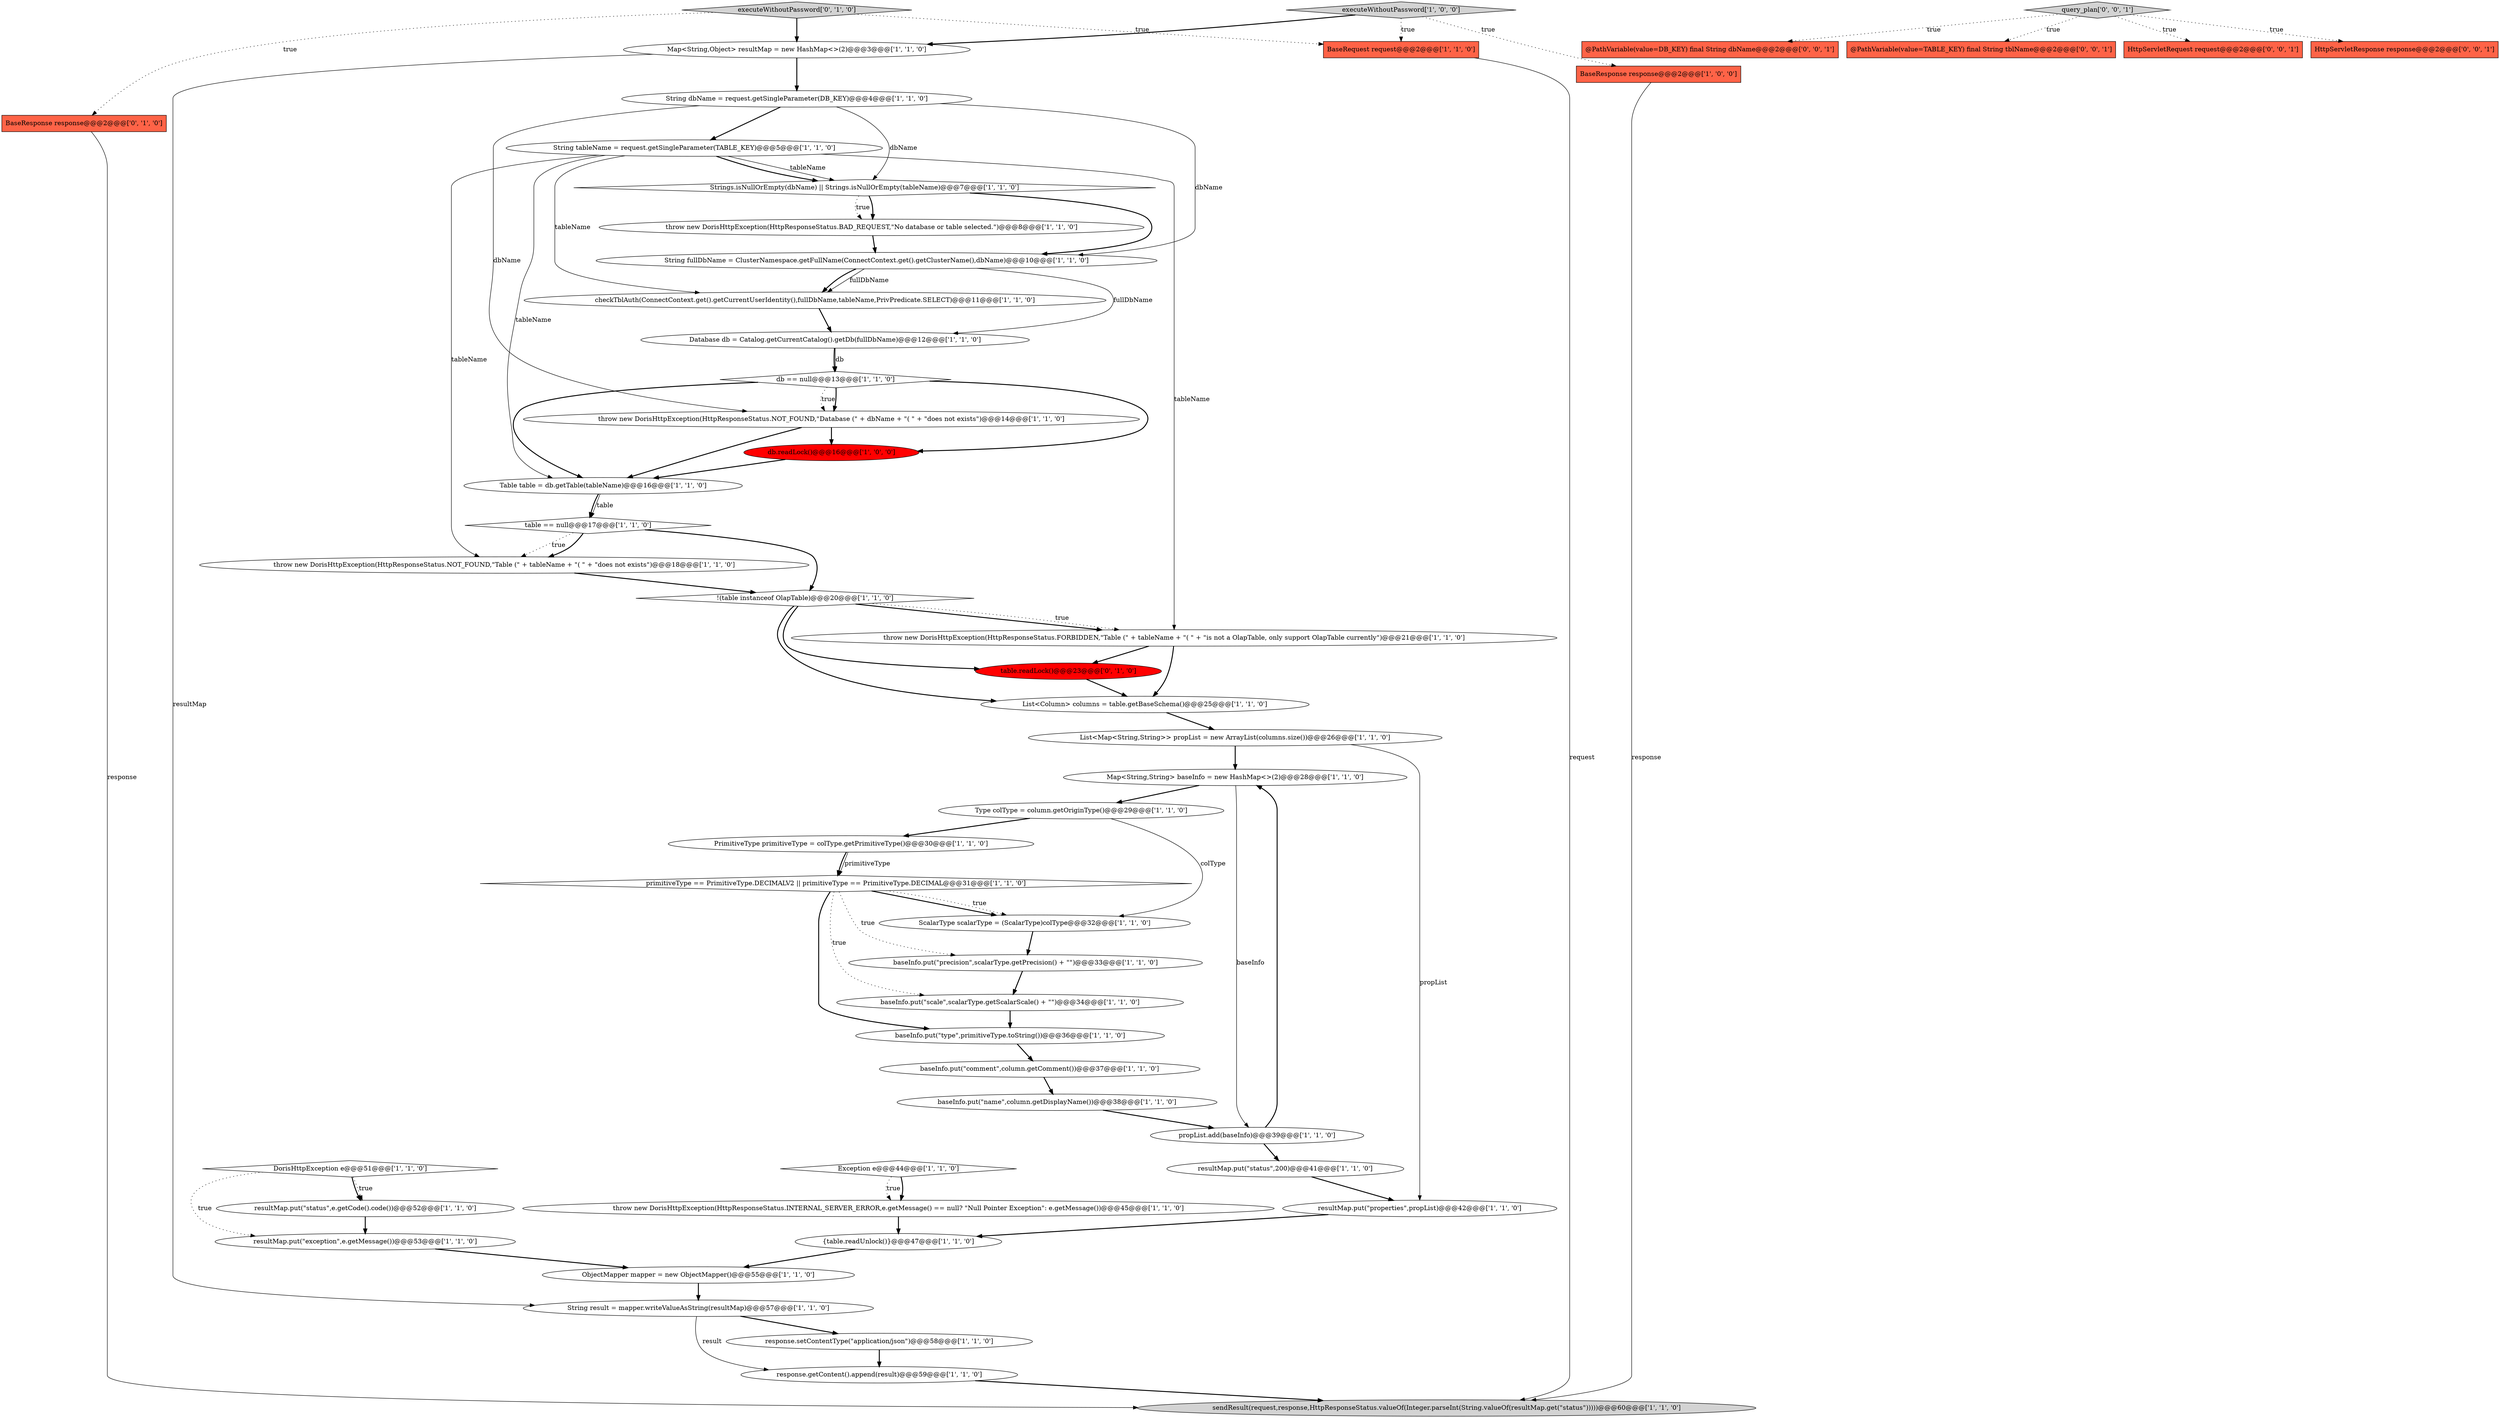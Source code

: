 digraph {
0 [style = filled, label = "BaseResponse response@@@2@@@['1', '0', '0']", fillcolor = tomato, shape = box image = "AAA0AAABBB1BBB"];
43 [style = filled, label = "String dbName = request.getSingleParameter(DB_KEY)@@@4@@@['1', '1', '0']", fillcolor = white, shape = ellipse image = "AAA0AAABBB1BBB"];
42 [style = filled, label = "resultMap.put(\"properties\",propList)@@@42@@@['1', '1', '0']", fillcolor = white, shape = ellipse image = "AAA0AAABBB1BBB"];
5 [style = filled, label = "checkTblAuth(ConnectContext.get().getCurrentUserIdentity(),fullDbName,tableName,PrivPredicate.SELECT)@@@11@@@['1', '1', '0']", fillcolor = white, shape = ellipse image = "AAA0AAABBB1BBB"];
18 [style = filled, label = "resultMap.put(\"exception\",e.getMessage())@@@53@@@['1', '1', '0']", fillcolor = white, shape = ellipse image = "AAA0AAABBB1BBB"];
46 [style = filled, label = "BaseResponse response@@@2@@@['0', '1', '0']", fillcolor = tomato, shape = box image = "AAA0AAABBB2BBB"];
14 [style = filled, label = "baseInfo.put(\"precision\",scalarType.getPrecision() + \"\")@@@33@@@['1', '1', '0']", fillcolor = white, shape = ellipse image = "AAA0AAABBB1BBB"];
19 [style = filled, label = "Map<String,String> baseInfo = new HashMap<>(2)@@@28@@@['1', '1', '0']", fillcolor = white, shape = ellipse image = "AAA0AAABBB1BBB"];
26 [style = filled, label = "executeWithoutPassword['1', '0', '0']", fillcolor = lightgray, shape = diamond image = "AAA0AAABBB1BBB"];
29 [style = filled, label = "table == null@@@17@@@['1', '1', '0']", fillcolor = white, shape = diamond image = "AAA0AAABBB1BBB"];
13 [style = filled, label = "String result = mapper.writeValueAsString(resultMap)@@@57@@@['1', '1', '0']", fillcolor = white, shape = ellipse image = "AAA0AAABBB1BBB"];
45 [style = filled, label = "table.readLock()@@@23@@@['0', '1', '0']", fillcolor = red, shape = ellipse image = "AAA1AAABBB2BBB"];
8 [style = filled, label = "db == null@@@13@@@['1', '1', '0']", fillcolor = white, shape = diamond image = "AAA0AAABBB1BBB"];
23 [style = filled, label = "baseInfo.put(\"name\",column.getDisplayName())@@@38@@@['1', '1', '0']", fillcolor = white, shape = ellipse image = "AAA0AAABBB1BBB"];
25 [style = filled, label = "sendResult(request,response,HttpResponseStatus.valueOf(Integer.parseInt(String.valueOf(resultMap.get(\"status\")))))@@@60@@@['1', '1', '0']", fillcolor = lightgray, shape = ellipse image = "AAA0AAABBB1BBB"];
41 [style = filled, label = "Type colType = column.getOriginType()@@@29@@@['1', '1', '0']", fillcolor = white, shape = ellipse image = "AAA0AAABBB1BBB"];
4 [style = filled, label = "throw new DorisHttpException(HttpResponseStatus.NOT_FOUND,\"Database (\" + dbName + \"( \" + \"does not exists\")@@@14@@@['1', '1', '0']", fillcolor = white, shape = ellipse image = "AAA0AAABBB1BBB"];
34 [style = filled, label = "List<Map<String,String>> propList = new ArrayList(columns.size())@@@26@@@['1', '1', '0']", fillcolor = white, shape = ellipse image = "AAA0AAABBB1BBB"];
44 [style = filled, label = "String fullDbName = ClusterNamespace.getFullName(ConnectContext.get().getClusterName(),dbName)@@@10@@@['1', '1', '0']", fillcolor = white, shape = ellipse image = "AAA0AAABBB1BBB"];
33 [style = filled, label = "PrimitiveType primitiveType = colType.getPrimitiveType()@@@30@@@['1', '1', '0']", fillcolor = white, shape = ellipse image = "AAA0AAABBB1BBB"];
12 [style = filled, label = "baseInfo.put(\"type\",primitiveType.toString())@@@36@@@['1', '1', '0']", fillcolor = white, shape = ellipse image = "AAA0AAABBB1BBB"];
48 [style = filled, label = "@PathVariable(value=DB_KEY) final String dbName@@@2@@@['0', '0', '1']", fillcolor = tomato, shape = box image = "AAA0AAABBB3BBB"];
31 [style = filled, label = "throw new DorisHttpException(HttpResponseStatus.INTERNAL_SERVER_ERROR,e.getMessage() == null? \"Null Pointer Exception\": e.getMessage())@@@45@@@['1', '1', '0']", fillcolor = white, shape = ellipse image = "AAA0AAABBB1BBB"];
37 [style = filled, label = "!(table instanceof OlapTable)@@@20@@@['1', '1', '0']", fillcolor = white, shape = diamond image = "AAA0AAABBB1BBB"];
10 [style = filled, label = "Map<String,Object> resultMap = new HashMap<>(2)@@@3@@@['1', '1', '0']", fillcolor = white, shape = ellipse image = "AAA0AAABBB1BBB"];
47 [style = filled, label = "executeWithoutPassword['0', '1', '0']", fillcolor = lightgray, shape = diamond image = "AAA0AAABBB2BBB"];
17 [style = filled, label = "resultMap.put(\"status\",200)@@@41@@@['1', '1', '0']", fillcolor = white, shape = ellipse image = "AAA0AAABBB1BBB"];
15 [style = filled, label = "baseInfo.put(\"comment\",column.getComment())@@@37@@@['1', '1', '0']", fillcolor = white, shape = ellipse image = "AAA0AAABBB1BBB"];
27 [style = filled, label = "response.getContent().append(result)@@@59@@@['1', '1', '0']", fillcolor = white, shape = ellipse image = "AAA0AAABBB1BBB"];
11 [style = filled, label = "throw new DorisHttpException(HttpResponseStatus.FORBIDDEN,\"Table (\" + tableName + \"( \" + \"is not a OlapTable, only support OlapTable currently\")@@@21@@@['1', '1', '0']", fillcolor = white, shape = ellipse image = "AAA0AAABBB1BBB"];
16 [style = filled, label = "Database db = Catalog.getCurrentCatalog().getDb(fullDbName)@@@12@@@['1', '1', '0']", fillcolor = white, shape = ellipse image = "AAA0AAABBB1BBB"];
36 [style = filled, label = "Table table = db.getTable(tableName)@@@16@@@['1', '1', '0']", fillcolor = white, shape = ellipse image = "AAA0AAABBB1BBB"];
1 [style = filled, label = "List<Column> columns = table.getBaseSchema()@@@25@@@['1', '1', '0']", fillcolor = white, shape = ellipse image = "AAA0AAABBB1BBB"];
20 [style = filled, label = "response.setContentType(\"application/json\")@@@58@@@['1', '1', '0']", fillcolor = white, shape = ellipse image = "AAA0AAABBB1BBB"];
32 [style = filled, label = "ObjectMapper mapper = new ObjectMapper()@@@55@@@['1', '1', '0']", fillcolor = white, shape = ellipse image = "AAA0AAABBB1BBB"];
6 [style = filled, label = "Strings.isNullOrEmpty(dbName) || Strings.isNullOrEmpty(tableName)@@@7@@@['1', '1', '0']", fillcolor = white, shape = diamond image = "AAA0AAABBB1BBB"];
9 [style = filled, label = "ScalarType scalarType = (ScalarType)colType@@@32@@@['1', '1', '0']", fillcolor = white, shape = ellipse image = "AAA0AAABBB1BBB"];
22 [style = filled, label = "resultMap.put(\"status\",e.getCode().code())@@@52@@@['1', '1', '0']", fillcolor = white, shape = ellipse image = "AAA0AAABBB1BBB"];
50 [style = filled, label = "@PathVariable(value=TABLE_KEY) final String tblName@@@2@@@['0', '0', '1']", fillcolor = tomato, shape = box image = "AAA0AAABBB3BBB"];
2 [style = filled, label = "{table.readUnlock()}@@@47@@@['1', '1', '0']", fillcolor = white, shape = ellipse image = "AAA0AAABBB1BBB"];
28 [style = filled, label = "Exception e@@@44@@@['1', '1', '0']", fillcolor = white, shape = diamond image = "AAA0AAABBB1BBB"];
7 [style = filled, label = "BaseRequest request@@@2@@@['1', '1', '0']", fillcolor = tomato, shape = box image = "AAA0AAABBB1BBB"];
35 [style = filled, label = "primitiveType == PrimitiveType.DECIMALV2 || primitiveType == PrimitiveType.DECIMAL@@@31@@@['1', '1', '0']", fillcolor = white, shape = diamond image = "AAA0AAABBB1BBB"];
49 [style = filled, label = "query_plan['0', '0', '1']", fillcolor = lightgray, shape = diamond image = "AAA0AAABBB3BBB"];
38 [style = filled, label = "db.readLock()@@@16@@@['1', '0', '0']", fillcolor = red, shape = ellipse image = "AAA1AAABBB1BBB"];
52 [style = filled, label = "HttpServletRequest request@@@2@@@['0', '0', '1']", fillcolor = tomato, shape = box image = "AAA0AAABBB3BBB"];
51 [style = filled, label = "HttpServletResponse response@@@2@@@['0', '0', '1']", fillcolor = tomato, shape = box image = "AAA0AAABBB3BBB"];
21 [style = filled, label = "baseInfo.put(\"scale\",scalarType.getScalarScale() + \"\")@@@34@@@['1', '1', '0']", fillcolor = white, shape = ellipse image = "AAA0AAABBB1BBB"];
30 [style = filled, label = "propList.add(baseInfo)@@@39@@@['1', '1', '0']", fillcolor = white, shape = ellipse image = "AAA0AAABBB1BBB"];
24 [style = filled, label = "String tableName = request.getSingleParameter(TABLE_KEY)@@@5@@@['1', '1', '0']", fillcolor = white, shape = ellipse image = "AAA0AAABBB1BBB"];
39 [style = filled, label = "DorisHttpException e@@@51@@@['1', '1', '0']", fillcolor = white, shape = diamond image = "AAA0AAABBB1BBB"];
40 [style = filled, label = "throw new DorisHttpException(HttpResponseStatus.NOT_FOUND,\"Table (\" + tableName + \"( \" + \"does not exists\")@@@18@@@['1', '1', '0']", fillcolor = white, shape = ellipse image = "AAA0AAABBB1BBB"];
3 [style = filled, label = "throw new DorisHttpException(HttpResponseStatus.BAD_REQUEST,\"No database or table selected.\")@@@8@@@['1', '1', '0']", fillcolor = white, shape = ellipse image = "AAA0AAABBB1BBB"];
6->3 [style = bold, label=""];
39->22 [style = dotted, label="true"];
37->11 [style = bold, label=""];
26->10 [style = bold, label=""];
33->35 [style = solid, label="primitiveType"];
36->29 [style = bold, label=""];
24->6 [style = solid, label="tableName"];
39->18 [style = dotted, label="true"];
47->10 [style = bold, label=""];
44->16 [style = solid, label="fullDbName"];
8->4 [style = dotted, label="true"];
20->27 [style = bold, label=""];
36->29 [style = solid, label="table"];
8->36 [style = bold, label=""];
47->46 [style = dotted, label="true"];
43->24 [style = bold, label=""];
9->14 [style = bold, label=""];
18->32 [style = bold, label=""];
4->36 [style = bold, label=""];
2->32 [style = bold, label=""];
8->4 [style = bold, label=""];
6->3 [style = dotted, label="true"];
27->25 [style = bold, label=""];
35->12 [style = bold, label=""];
41->9 [style = solid, label="colType"];
40->37 [style = bold, label=""];
49->48 [style = dotted, label="true"];
43->4 [style = solid, label="dbName"];
43->44 [style = solid, label="dbName"];
43->6 [style = solid, label="dbName"];
4->38 [style = bold, label=""];
42->2 [style = bold, label=""];
44->5 [style = solid, label="fullDbName"];
23->30 [style = bold, label=""];
34->19 [style = bold, label=""];
37->1 [style = bold, label=""];
35->21 [style = dotted, label="true"];
31->2 [style = bold, label=""];
17->42 [style = bold, label=""];
8->38 [style = bold, label=""];
39->22 [style = bold, label=""];
49->51 [style = dotted, label="true"];
45->1 [style = bold, label=""];
30->19 [style = bold, label=""];
22->18 [style = bold, label=""];
47->7 [style = dotted, label="true"];
24->40 [style = solid, label="tableName"];
19->41 [style = bold, label=""];
29->40 [style = dotted, label="true"];
29->40 [style = bold, label=""];
37->45 [style = bold, label=""];
10->13 [style = solid, label="resultMap"];
35->14 [style = dotted, label="true"];
14->21 [style = bold, label=""];
46->25 [style = solid, label="response"];
26->7 [style = dotted, label="true"];
30->17 [style = bold, label=""];
10->43 [style = bold, label=""];
16->8 [style = bold, label=""];
37->11 [style = dotted, label="true"];
35->9 [style = bold, label=""];
28->31 [style = bold, label=""];
16->8 [style = solid, label="db"];
49->50 [style = dotted, label="true"];
29->37 [style = bold, label=""];
6->44 [style = bold, label=""];
21->12 [style = bold, label=""];
5->16 [style = bold, label=""];
3->44 [style = bold, label=""];
1->34 [style = bold, label=""];
49->52 [style = dotted, label="true"];
24->11 [style = solid, label="tableName"];
7->25 [style = solid, label="request"];
0->25 [style = solid, label="response"];
41->33 [style = bold, label=""];
24->5 [style = solid, label="tableName"];
19->30 [style = solid, label="baseInfo"];
44->5 [style = bold, label=""];
13->27 [style = solid, label="result"];
15->23 [style = bold, label=""];
28->31 [style = dotted, label="true"];
33->35 [style = bold, label=""];
11->1 [style = bold, label=""];
12->15 [style = bold, label=""];
11->45 [style = bold, label=""];
35->9 [style = dotted, label="true"];
38->36 [style = bold, label=""];
34->42 [style = solid, label="propList"];
24->36 [style = solid, label="tableName"];
32->13 [style = bold, label=""];
24->6 [style = bold, label=""];
26->0 [style = dotted, label="true"];
13->20 [style = bold, label=""];
}
